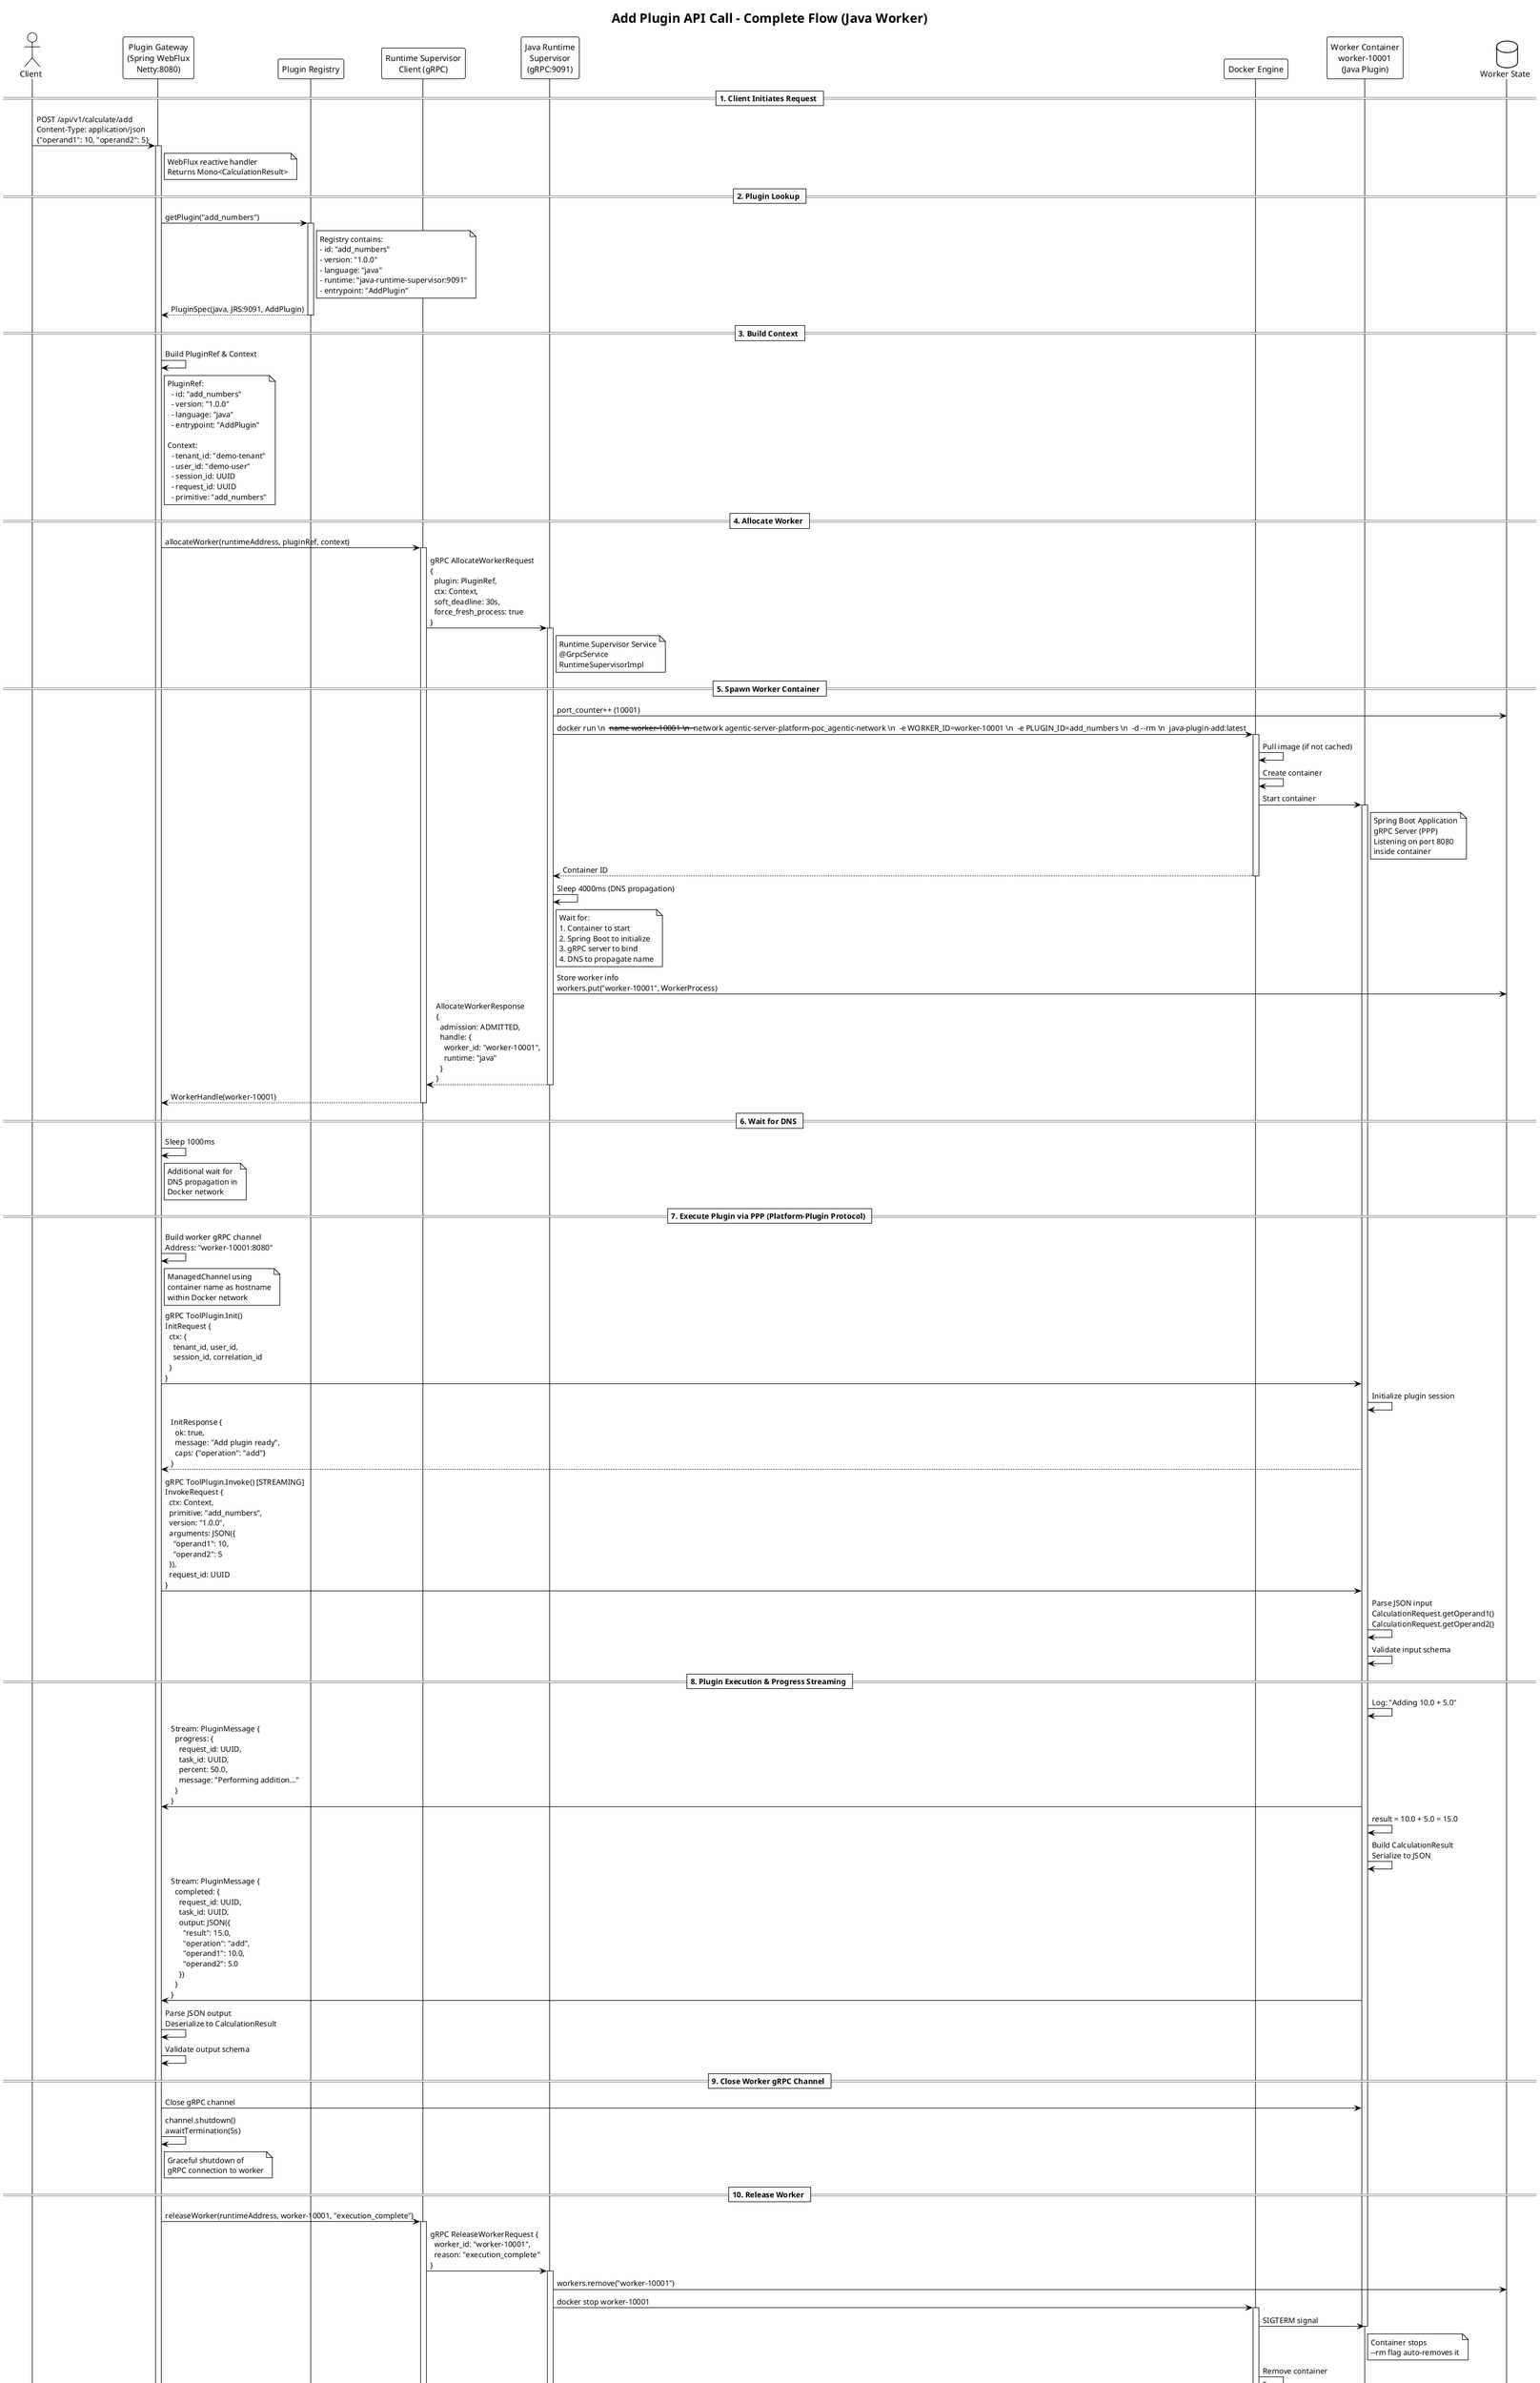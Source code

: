 @startuml Add Plugin API Flow (Java)
!theme plain
title Add Plugin API Call - Complete Flow (Java Worker)

actor Client
participant "Plugin Gateway\n(Spring WebFlux\nNetty:8080)" as Gateway
participant "Plugin Registry" as Registry
participant "Runtime Supervisor\nClient (gRPC)" as RSClient
participant "Java Runtime\nSupervisor\n(gRPC:9091)" as JRS
participant "Docker Engine" as Docker
participant "Worker Container\nworker-10001\n(Java Plugin)" as Worker
database "Worker State" as State

== 1. Client Initiates Request ==
Client -> Gateway: POST /api/v1/calculate/add\nContent-Type: application/json\n{"operand1": 10, "operand2": 5}
activate Gateway
note right of Gateway
  WebFlux reactive handler
  Returns Mono<CalculationResult>
end note

== 2. Plugin Lookup ==
Gateway -> Registry: getPlugin("add_numbers")
activate Registry
note right of Registry
  Registry contains:
  - id: "add_numbers"
  - version: "1.0.0"
  - language: "java"
  - runtime: "java-runtime-supervisor:9091"
  - entrypoint: "AddPlugin"
end note
Registry --> Gateway: PluginSpec(java, JRS:9091, AddPlugin)
deactivate Registry

== 3. Build Context ==
Gateway -> Gateway: Build PluginRef & Context
note right of Gateway
  PluginRef:
    - id: "add_numbers"
    - version: "1.0.0"
    - language: "java"
    - entrypoint: "AddPlugin"
  
  Context:
    - tenant_id: "demo-tenant"
    - user_id: "demo-user"
    - session_id: UUID
    - request_id: UUID
    - primitive: "add_numbers"
end note

== 4. Allocate Worker ==
Gateway -> RSClient: allocateWorker(runtimeAddress, pluginRef, context)
activate RSClient

RSClient -> JRS: gRPC AllocateWorkerRequest\n{\n  plugin: PluginRef,\n  ctx: Context,\n  soft_deadline: 30s,\n  force_fresh_process: true\n}
activate JRS
note right of JRS
  Runtime Supervisor Service
  @GrpcService
  RuntimeSupervisorImpl
end note

== 5. Spawn Worker Container ==
JRS -> State: port_counter++ (10001)
JRS -> Docker: docker run \\n  --name worker-10001 \\n  --network agentic-server-platform-poc_agentic-network \\n  -e WORKER_ID=worker-10001 \\n  -e PLUGIN_ID=add_numbers \\n  -d --rm \\n  java-plugin-add:latest
activate Docker
Docker -> Docker: Pull image (if not cached)
Docker -> Docker: Create container
Docker -> Worker: Start container
activate Worker
note right of Worker
  Spring Boot Application
  gRPC Server (PPP)
  Listening on port 8080
  inside container
end note
Docker --> JRS: Container ID
deactivate Docker

JRS -> JRS: Sleep 4000ms (DNS propagation)
note right of JRS
  Wait for:
  1. Container to start
  2. Spring Boot to initialize
  3. gRPC server to bind
  4. DNS to propagate name
end note

JRS -> State: Store worker info\nworkers.put("worker-10001", WorkerProcess)

JRS --> RSClient: AllocateWorkerResponse\n{\n  admission: ADMITTED,\n  handle: {\n    worker_id: "worker-10001",\n    runtime: "java"\n  }\n}
deactivate JRS

RSClient --> Gateway: WorkerHandle(worker-10001)
deactivate RSClient

== 6. Wait for DNS ==
Gateway -> Gateway: Sleep 1000ms
note right of Gateway
  Additional wait for
  DNS propagation in
  Docker network
end note

== 7. Execute Plugin via PPP (Platform-Plugin Protocol) ==
Gateway -> Gateway: Build worker gRPC channel\nAddress: "worker-10001:8080"
note right of Gateway
  ManagedChannel using
  container name as hostname
  within Docker network
end note

Gateway -> Worker: gRPC ToolPlugin.Init()\nInitRequest {\n  ctx: {\n    tenant_id, user_id,\n    session_id, correlation_id\n  }\n}
Worker -> Worker: Initialize plugin session
Worker --> Gateway: InitResponse {\n  ok: true,\n  message: "Add plugin ready",\n  caps: {"operation": "add"}\n}

Gateway -> Worker: gRPC ToolPlugin.Invoke() [STREAMING]\nInvokeRequest {\n  ctx: Context,\n  primitive: "add_numbers",\n  version: "1.0.0",\n  arguments: JSON({\n    "operand1": 10,\n    "operand2": 5\n  }),\n  request_id: UUID\n}

Worker -> Worker: Parse JSON input\nCalculationRequest.getOperand1()\nCalculationRequest.getOperand2()
Worker -> Worker: Validate input schema

== 8. Plugin Execution & Progress Streaming ==
Worker -> Worker: Log: "Adding 10.0 + 5.0"
Worker -> Gateway: Stream: PluginMessage {\n  progress: {\n    request_id: UUID,\n    task_id: UUID,\n    percent: 50.0,\n    message: "Performing addition..."\n  }\n}

Worker -> Worker: result = 10.0 + 5.0 = 15.0

Worker -> Worker: Build CalculationResult\nSerialize to JSON

Worker -> Gateway: Stream: PluginMessage {\n  completed: {\n    request_id: UUID,\n    task_id: UUID,\n    output: JSON({\n      "result": 15.0,\n      "operation": "add",\n      "operand1": 10.0,\n      "operand2": 5.0\n    })\n  }\n}

Gateway -> Gateway: Parse JSON output\nDeserialize to CalculationResult

Gateway -> Gateway: Validate output schema

== 9. Close Worker gRPC Channel ==
Gateway -> Worker: Close gRPC channel
Gateway -> Gateway: channel.shutdown()\nawaitTermination(5s)
note right of Gateway
  Graceful shutdown of
  gRPC connection to worker
end note

== 10. Release Worker ==
Gateway -> RSClient: releaseWorker(runtimeAddress, worker-10001, "execution_complete")
activate RSClient

RSClient -> JRS: gRPC ReleaseWorkerRequest {\n  worker_id: "worker-10001",\n  reason: "execution_complete"\n}
activate JRS

JRS -> State: workers.remove("worker-10001")

JRS -> Docker: docker stop worker-10001
activate Docker
Docker -> Worker: SIGTERM signal
deactivate Worker
note right of Worker
  Container stops
  --rm flag auto-removes it
end note
Docker -> Docker: Remove container
Docker --> JRS: Container stopped & removed
deactivate Docker

JRS --> RSClient: ReleaseWorkerResponse {\n  stats: {}\n}
deactivate JRS

RSClient --> Gateway: Success
deactivate RSClient

== 11. Return Result to Client ==
Gateway --> Client: HTTP 200 OK\nContent-Type: application/json\n{\n  "result": 15.0,\n  "operation": "add",\n  "operand1": 10.0,\n  "operand2": 5.0\n}
deactivate Gateway

note over Client, Worker
  **Total Time**: ~5-6 seconds
  - Worker spawn: ~4s
  - DNS propagation: ~1s
  - Execution: ~100ms
  - Cleanup: ~1s
end note

@enduml


